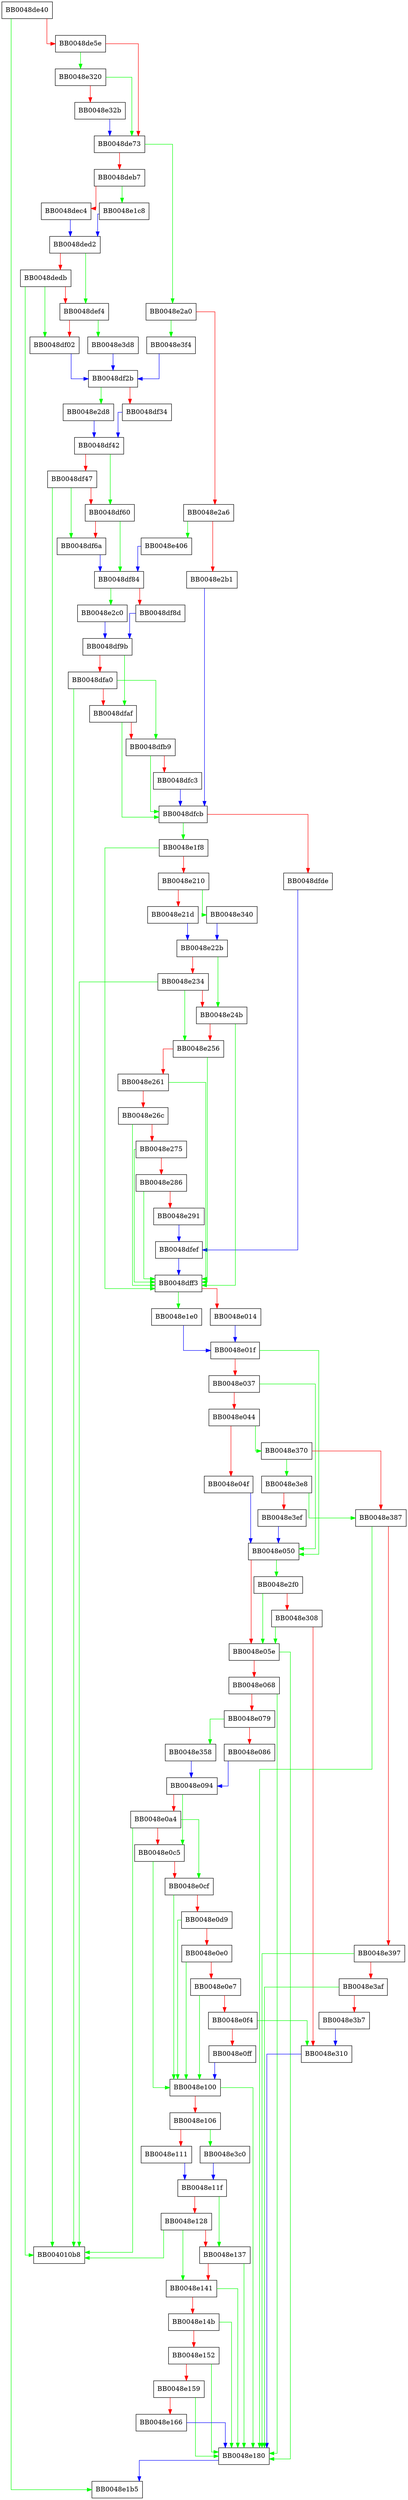 digraph ssl_set_masks {
  node [shape="box"];
  graph [splines=ortho];
  BB0048de40 -> BB0048e1b5 [color="green"];
  BB0048de40 -> BB0048de5e [color="red"];
  BB0048de5e -> BB0048e320 [color="green"];
  BB0048de5e -> BB0048de73 [color="red"];
  BB0048de73 -> BB0048e2a0 [color="green"];
  BB0048de73 -> BB0048deb7 [color="red"];
  BB0048deb7 -> BB0048e1c8 [color="green"];
  BB0048deb7 -> BB0048dec4 [color="red"];
  BB0048dec4 -> BB0048ded2 [color="blue"];
  BB0048ded2 -> BB0048def4 [color="green"];
  BB0048ded2 -> BB0048dedb [color="red"];
  BB0048dedb -> BB004010b8 [color="green"];
  BB0048dedb -> BB0048df02 [color="green"];
  BB0048dedb -> BB0048def4 [color="red"];
  BB0048def4 -> BB0048e3d8 [color="green"];
  BB0048def4 -> BB0048df02 [color="red"];
  BB0048df02 -> BB0048df2b [color="blue"];
  BB0048df2b -> BB0048e2d8 [color="green"];
  BB0048df2b -> BB0048df34 [color="red"];
  BB0048df34 -> BB0048df42 [color="blue"];
  BB0048df42 -> BB0048df60 [color="green"];
  BB0048df42 -> BB0048df47 [color="red"];
  BB0048df47 -> BB004010b8 [color="green"];
  BB0048df47 -> BB0048df6a [color="green"];
  BB0048df47 -> BB0048df60 [color="red"];
  BB0048df60 -> BB0048df84 [color="green"];
  BB0048df60 -> BB0048df6a [color="red"];
  BB0048df6a -> BB0048df84 [color="blue"];
  BB0048df84 -> BB0048e2c0 [color="green"];
  BB0048df84 -> BB0048df8d [color="red"];
  BB0048df8d -> BB0048df9b [color="blue"];
  BB0048df9b -> BB0048dfaf [color="green"];
  BB0048df9b -> BB0048dfa0 [color="red"];
  BB0048dfa0 -> BB004010b8 [color="green"];
  BB0048dfa0 -> BB0048dfb9 [color="green"];
  BB0048dfa0 -> BB0048dfaf [color="red"];
  BB0048dfaf -> BB0048dfcb [color="green"];
  BB0048dfaf -> BB0048dfb9 [color="red"];
  BB0048dfb9 -> BB0048dfcb [color="green"];
  BB0048dfb9 -> BB0048dfc3 [color="red"];
  BB0048dfc3 -> BB0048dfcb [color="blue"];
  BB0048dfcb -> BB0048e1f8 [color="green"];
  BB0048dfcb -> BB0048dfde [color="red"];
  BB0048dfde -> BB0048dfef [color="blue"];
  BB0048dfef -> BB0048dff3 [color="blue"];
  BB0048dff3 -> BB0048e1e0 [color="green"];
  BB0048dff3 -> BB0048e014 [color="red"];
  BB0048e014 -> BB0048e01f [color="blue"];
  BB0048e01f -> BB0048e050 [color="green"];
  BB0048e01f -> BB0048e037 [color="red"];
  BB0048e037 -> BB0048e050 [color="green"];
  BB0048e037 -> BB0048e044 [color="red"];
  BB0048e044 -> BB0048e370 [color="green"];
  BB0048e044 -> BB0048e04f [color="red"];
  BB0048e04f -> BB0048e050 [color="blue"];
  BB0048e050 -> BB0048e2f0 [color="green"];
  BB0048e050 -> BB0048e05e [color="red"];
  BB0048e05e -> BB0048e180 [color="green"];
  BB0048e05e -> BB0048e068 [color="red"];
  BB0048e068 -> BB0048e180 [color="green"];
  BB0048e068 -> BB0048e079 [color="red"];
  BB0048e079 -> BB0048e358 [color="green"];
  BB0048e079 -> BB0048e086 [color="red"];
  BB0048e086 -> BB0048e094 [color="blue"];
  BB0048e094 -> BB0048e0c5 [color="green"];
  BB0048e094 -> BB0048e0a4 [color="red"];
  BB0048e0a4 -> BB004010b8 [color="green"];
  BB0048e0a4 -> BB0048e0cf [color="green"];
  BB0048e0a4 -> BB0048e0c5 [color="red"];
  BB0048e0c5 -> BB0048e100 [color="green"];
  BB0048e0c5 -> BB0048e0cf [color="red"];
  BB0048e0cf -> BB0048e100 [color="green"];
  BB0048e0cf -> BB0048e0d9 [color="red"];
  BB0048e0d9 -> BB0048e100 [color="green"];
  BB0048e0d9 -> BB0048e0e0 [color="red"];
  BB0048e0e0 -> BB0048e100 [color="green"];
  BB0048e0e0 -> BB0048e0e7 [color="red"];
  BB0048e0e7 -> BB0048e100 [color="green"];
  BB0048e0e7 -> BB0048e0f4 [color="red"];
  BB0048e0f4 -> BB0048e310 [color="green"];
  BB0048e0f4 -> BB0048e0ff [color="red"];
  BB0048e0ff -> BB0048e100 [color="blue"];
  BB0048e100 -> BB0048e180 [color="green"];
  BB0048e100 -> BB0048e106 [color="red"];
  BB0048e106 -> BB0048e3c0 [color="green"];
  BB0048e106 -> BB0048e111 [color="red"];
  BB0048e111 -> BB0048e11f [color="blue"];
  BB0048e11f -> BB0048e137 [color="green"];
  BB0048e11f -> BB0048e128 [color="red"];
  BB0048e128 -> BB004010b8 [color="green"];
  BB0048e128 -> BB0048e141 [color="green"];
  BB0048e128 -> BB0048e137 [color="red"];
  BB0048e137 -> BB0048e180 [color="green"];
  BB0048e137 -> BB0048e141 [color="red"];
  BB0048e141 -> BB0048e180 [color="green"];
  BB0048e141 -> BB0048e14b [color="red"];
  BB0048e14b -> BB0048e180 [color="green"];
  BB0048e14b -> BB0048e152 [color="red"];
  BB0048e152 -> BB0048e180 [color="green"];
  BB0048e152 -> BB0048e159 [color="red"];
  BB0048e159 -> BB0048e180 [color="green"];
  BB0048e159 -> BB0048e166 [color="red"];
  BB0048e166 -> BB0048e180 [color="blue"];
  BB0048e180 -> BB0048e1b5 [color="blue"];
  BB0048e1c8 -> BB0048ded2 [color="blue"];
  BB0048e1e0 -> BB0048e01f [color="blue"];
  BB0048e1f8 -> BB0048dff3 [color="green"];
  BB0048e1f8 -> BB0048e210 [color="red"];
  BB0048e210 -> BB0048e340 [color="green"];
  BB0048e210 -> BB0048e21d [color="red"];
  BB0048e21d -> BB0048e22b [color="blue"];
  BB0048e22b -> BB0048e24b [color="green"];
  BB0048e22b -> BB0048e234 [color="red"];
  BB0048e234 -> BB004010b8 [color="green"];
  BB0048e234 -> BB0048e256 [color="green"];
  BB0048e234 -> BB0048e24b [color="red"];
  BB0048e24b -> BB0048dff3 [color="green"];
  BB0048e24b -> BB0048e256 [color="red"];
  BB0048e256 -> BB0048dff3 [color="green"];
  BB0048e256 -> BB0048e261 [color="red"];
  BB0048e261 -> BB0048dff3 [color="green"];
  BB0048e261 -> BB0048e26c [color="red"];
  BB0048e26c -> BB0048dff3 [color="green"];
  BB0048e26c -> BB0048e275 [color="red"];
  BB0048e275 -> BB0048dff3 [color="green"];
  BB0048e275 -> BB0048e286 [color="red"];
  BB0048e286 -> BB0048dff3 [color="green"];
  BB0048e286 -> BB0048e291 [color="red"];
  BB0048e291 -> BB0048dfef [color="blue"];
  BB0048e2a0 -> BB0048e3f4 [color="green"];
  BB0048e2a0 -> BB0048e2a6 [color="red"];
  BB0048e2a6 -> BB0048e406 [color="green"];
  BB0048e2a6 -> BB0048e2b1 [color="red"];
  BB0048e2b1 -> BB0048dfcb [color="blue"];
  BB0048e2c0 -> BB0048df9b [color="blue"];
  BB0048e2d8 -> BB0048df42 [color="blue"];
  BB0048e2f0 -> BB0048e05e [color="green"];
  BB0048e2f0 -> BB0048e308 [color="red"];
  BB0048e308 -> BB0048e05e [color="green"];
  BB0048e308 -> BB0048e310 [color="red"];
  BB0048e310 -> BB0048e180 [color="blue"];
  BB0048e320 -> BB0048de73 [color="green"];
  BB0048e320 -> BB0048e32b [color="red"];
  BB0048e32b -> BB0048de73 [color="blue"];
  BB0048e340 -> BB0048e22b [color="blue"];
  BB0048e358 -> BB0048e094 [color="blue"];
  BB0048e370 -> BB0048e3e8 [color="green"];
  BB0048e370 -> BB0048e387 [color="red"];
  BB0048e387 -> BB0048e180 [color="green"];
  BB0048e387 -> BB0048e397 [color="red"];
  BB0048e397 -> BB0048e180 [color="green"];
  BB0048e397 -> BB0048e3af [color="red"];
  BB0048e3af -> BB0048e180 [color="green"];
  BB0048e3af -> BB0048e3b7 [color="red"];
  BB0048e3b7 -> BB0048e310 [color="blue"];
  BB0048e3c0 -> BB0048e11f [color="blue"];
  BB0048e3d8 -> BB0048df2b [color="blue"];
  BB0048e3e8 -> BB0048e387 [color="green"];
  BB0048e3e8 -> BB0048e3ef [color="red"];
  BB0048e3ef -> BB0048e050 [color="blue"];
  BB0048e3f4 -> BB0048df2b [color="blue"];
  BB0048e406 -> BB0048df84 [color="blue"];
}